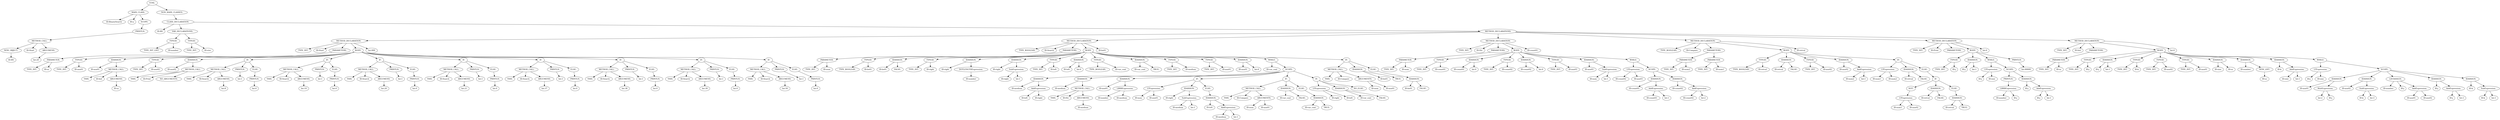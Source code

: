 digraph {
n0 [label="GOAL:"];
n1 [label="MAIN_CLASS:"];
n2 [label="ID:BinarySearch"];
n1 -> n2
n3 [label="ID:a"];
n1 -> n3
n4 [label="SCOPE:"];
n5 [label="PRINTLN:"];
n6 [label="METHOD_CALL:"];
n7 [label="NEW_OBJECT:"];
n8 [label="ID:BS"];
n7 -> n8
n6 -> n7
n9 [label="ID:Start"];
n6 -> n9
n10 [label="ARGUMENS:"];
n11 [label="Int:20"];
n10 -> n11
n6 -> n10
n5 -> n6
n4 -> n5
n1 -> n4
n0 -> n1
n12 [label="NON_MAIN_CLASSES:"];
n13 [label="CLASS_DECLARATION:"];
n14 [label="ID:BS"];
n13 -> n14
n15 [label="VAR_DECLARATIONS:"];
n16 [label="TYPEID:"];
n17 [label="TYPE_INT_LIST:"];
n16 -> n17
n18 [label="ID:number"];
n16 -> n18
n15 -> n16
n19 [label="TYPEID:"];
n20 [label="TYPE_INT:"];
n19 -> n20
n21 [label="ID:size"];
n19 -> n21
n15 -> n19
n13 -> n15
n22 [label="METHOD_DECLARATIONS:"];
n23 [label="METHOD_DECLARATION:"];
n24 [label="TYPE_INT:"];
n23 -> n24
n25 [label="ID:Start"];
n23 -> n25
n26 [label="PARAMETERS:"];
n27 [label="PARAMETER:"];
n28 [label="TYPE_INT:"];
n27 -> n28
n29 [label="ID:sz"];
n27 -> n29
n26 -> n27
n23 -> n26
n30 [label="BODY:"];
n31 [label="TYPEID:"];
n32 [label="TYPE_INT:"];
n31 -> n32
n33 [label="ID:aux01"];
n31 -> n33
n30 -> n31
n34 [label="IDASSIGN:"];
n35 [label="ID:aux01"];
n34 -> n35
n36 [label="METHOD_CALL:"];
n37 [label="THIS:"];
n36 -> n37
n38 [label="ID:Init"];
n36 -> n38
n39 [label="ARGUMENS:"];
n40 [label="ID:sz"];
n39 -> n40
n36 -> n39
n34 -> n36
n30 -> n34
n41 [label="TYPEID:"];
n42 [label="TYPE_INT:"];
n41 -> n42
n43 [label="ID:aux02"];
n41 -> n43
n30 -> n41
n44 [label="IDASSIGN:"];
n45 [label="ID:aux02"];
n44 -> n45
n46 [label="METHOD_CALL:"];
n47 [label="THIS:"];
n46 -> n47
n48 [label="ID:Print"];
n46 -> n48
n49 [label="NO_ARGUMENTS:"];
n46 -> n49
n44 -> n46
n30 -> n44
n50 [label="IF:"];
n51 [label="METHOD_CALL:"];
n52 [label="THIS:"];
n51 -> n52
n53 [label="ID:Search"];
n51 -> n53
n54 [label="ARGUMENS:"];
n55 [label="Int:8"];
n54 -> n55
n51 -> n54
n50 -> n51
n56 [label="PRINTLN:"];
n57 [label="Int:1"];
n56 -> n57
n50 -> n56
n58 [label="ELSE:"];
n59 [label="PRINTLN:"];
n60 [label="Int:0"];
n59 -> n60
n58 -> n59
n50 -> n58
n30 -> n50
n61 [label="IF:"];
n62 [label="METHOD_CALL:"];
n63 [label="THIS:"];
n62 -> n63
n64 [label="ID:Search"];
n62 -> n64
n65 [label="ARGUMENS:"];
n66 [label="Int:19"];
n65 -> n66
n62 -> n65
n61 -> n62
n67 [label="PRINTLN:"];
n68 [label="Int:1"];
n67 -> n68
n61 -> n67
n69 [label="ELSE:"];
n70 [label="PRINTLN:"];
n71 [label="Int:0"];
n70 -> n71
n69 -> n70
n61 -> n69
n30 -> n61
n72 [label="IF:"];
n73 [label="METHOD_CALL:"];
n74 [label="THIS:"];
n73 -> n74
n75 [label="ID:Search"];
n73 -> n75
n76 [label="ARGUMENS:"];
n77 [label="Int:20"];
n76 -> n77
n73 -> n76
n72 -> n73
n78 [label="PRINTLN:"];
n79 [label="Int:1"];
n78 -> n79
n72 -> n78
n80 [label="ELSE:"];
n81 [label="PRINTLN:"];
n82 [label="Int:0"];
n81 -> n82
n80 -> n81
n72 -> n80
n30 -> n72
n83 [label="IF:"];
n84 [label="METHOD_CALL:"];
n85 [label="THIS:"];
n84 -> n85
n86 [label="ID:Search"];
n84 -> n86
n87 [label="ARGUMENS:"];
n88 [label="Int:21"];
n87 -> n88
n84 -> n87
n83 -> n84
n89 [label="PRINTLN:"];
n90 [label="Int:1"];
n89 -> n90
n83 -> n89
n91 [label="ELSE:"];
n92 [label="PRINTLN:"];
n93 [label="Int:0"];
n92 -> n93
n91 -> n92
n83 -> n91
n30 -> n83
n94 [label="IF:"];
n95 [label="METHOD_CALL:"];
n96 [label="THIS:"];
n95 -> n96
n97 [label="ID:Search"];
n95 -> n97
n98 [label="ARGUMENS:"];
n99 [label="Int:37"];
n98 -> n99
n95 -> n98
n94 -> n95
n100 [label="PRINTLN:"];
n101 [label="Int:1"];
n100 -> n101
n94 -> n100
n102 [label="ELSE:"];
n103 [label="PRINTLN:"];
n104 [label="Int:0"];
n103 -> n104
n102 -> n103
n94 -> n102
n30 -> n94
n105 [label="IF:"];
n106 [label="METHOD_CALL:"];
n107 [label="THIS:"];
n106 -> n107
n108 [label="ID:Search"];
n106 -> n108
n109 [label="ARGUMENS:"];
n110 [label="Int:38"];
n109 -> n110
n106 -> n109
n105 -> n106
n111 [label="PRINTLN:"];
n112 [label="Int:1"];
n111 -> n112
n105 -> n111
n113 [label="ELSE:"];
n114 [label="PRINTLN:"];
n115 [label="Int:0"];
n114 -> n115
n113 -> n114
n105 -> n113
n30 -> n105
n116 [label="IF:"];
n117 [label="METHOD_CALL:"];
n118 [label="THIS:"];
n117 -> n118
n119 [label="ID:Search"];
n117 -> n119
n120 [label="ARGUMENS:"];
n121 [label="Int:39"];
n120 -> n121
n117 -> n120
n116 -> n117
n122 [label="PRINTLN:"];
n123 [label="Int:1"];
n122 -> n123
n116 -> n122
n124 [label="ELSE:"];
n125 [label="PRINTLN:"];
n126 [label="Int:0"];
n125 -> n126
n124 -> n125
n116 -> n124
n30 -> n116
n127 [label="IF:"];
n128 [label="METHOD_CALL:"];
n129 [label="THIS:"];
n128 -> n129
n130 [label="ID:Search"];
n128 -> n130
n131 [label="ARGUMENS:"];
n132 [label="Int:50"];
n131 -> n132
n128 -> n131
n127 -> n128
n133 [label="PRINTLN:"];
n134 [label="Int:1"];
n133 -> n134
n127 -> n133
n135 [label="ELSE:"];
n136 [label="PRINTLN:"];
n137 [label="Int:0"];
n136 -> n137
n135 -> n136
n127 -> n135
n30 -> n127
n23 -> n30
n138 [label="Int:999"];
n23 -> n138
n22 -> n23
n139 [label="METHOD_DECLARATION:"];
n140 [label="TYPE_BOOLEAN:"];
n139 -> n140
n141 [label="ID:Search"];
n139 -> n141
n142 [label="PARAMETERS:"];
n143 [label="PARAMETER:"];
n144 [label="TYPE_INT:"];
n143 -> n144
n145 [label="ID:num"];
n143 -> n145
n142 -> n143
n139 -> n142
n146 [label="BODY:"];
n147 [label="TYPEID:"];
n148 [label="TYPE_BOOLEAN:"];
n147 -> n148
n149 [label="ID:bs01"];
n147 -> n149
n146 -> n147
n150 [label="IDASSIGN:"];
n151 [label="ID:bs01"];
n150 -> n151
n152 [label="FALSE:"];
n150 -> n152
n146 -> n150
n153 [label="TYPEID:"];
n154 [label="TYPE_INT:"];
n153 -> n154
n155 [label="ID:right"];
n153 -> n155
n146 -> n153
n156 [label="IDASSIGN:"];
n157 [label="ID:right"];
n156 -> n157
n158 [label="DOTLENGTHExpression:"];
n159 [label="ID:number"];
n158 -> n159
n156 -> n158
n146 -> n156
n160 [label="IDASSIGN:"];
n161 [label="ID:right"];
n160 -> n161
n162 [label="SubExpression:"];
n163 [label="ID:right"];
n162 -> n163
n164 [label="Int:1"];
n162 -> n164
n160 -> n162
n146 -> n160
n165 [label="TYPEID:"];
n166 [label="TYPE_INT:"];
n165 -> n166
n167 [label="ID:left"];
n165 -> n167
n146 -> n165
n168 [label="IDASSIGN:"];
n169 [label="ID:left"];
n168 -> n169
n170 [label="Int:0"];
n168 -> n170
n146 -> n168
n171 [label="TYPEID:"];
n172 [label="TYPE_BOOLEAN:"];
n171 -> n172
n173 [label="ID:var_cont"];
n171 -> n173
n146 -> n171
n174 [label="IDASSIGN:"];
n175 [label="ID:var_cont"];
n174 -> n175
n176 [label="TRUE:"];
n174 -> n176
n146 -> n174
n177 [label="TYPEID:"];
n178 [label="TYPE_INT:"];
n177 -> n178
n179 [label="ID:medium"];
n177 -> n179
n146 -> n177
n180 [label="TYPEID:"];
n181 [label="TYPE_INT:"];
n180 -> n181
n182 [label="ID:aux01"];
n180 -> n182
n146 -> n180
n183 [label="IDASSIGN:"];
n184 [label="ID:aux01"];
n183 -> n184
n185 [label="Int:0"];
n183 -> n185
n146 -> n183
n186 [label="WHILE:"];
n187 [label="ID:var_cont"];
n186 -> n187
n188 [label="SCOPE:"];
n189 [label="IDASSIGN:"];
n190 [label="ID:medium"];
n189 -> n190
n191 [label="AddExpression:"];
n192 [label="ID:left"];
n191 -> n192
n193 [label="ID:right"];
n191 -> n193
n189 -> n191
n188 -> n189
n194 [label="IDASSIGN:"];
n195 [label="ID:medium"];
n194 -> n195
n196 [label="METHOD_CALL:"];
n197 [label="THIS:"];
n196 -> n197
n198 [label="ID:Div"];
n196 -> n198
n199 [label="ARGUMENS:"];
n200 [label="ID:medium"];
n199 -> n200
n196 -> n199
n194 -> n196
n188 -> n194
n201 [label="IDASSIGN:"];
n202 [label="ID:aux01"];
n201 -> n202
n203 [label="LBRBExpression:"];
n204 [label="ID:number"];
n203 -> n204
n205 [label="ID:medium"];
n203 -> n205
n201 -> n203
n188 -> n201
n206 [label="IF:"];
n207 [label="LTExpression:"];
n208 [label="ID:num"];
n207 -> n208
n209 [label="ID:aux01"];
n207 -> n209
n206 -> n207
n210 [label="IDASSIGN:"];
n211 [label="ID:right"];
n210 -> n211
n212 [label="SubExpression:"];
n213 [label="ID:medium"];
n212 -> n213
n214 [label="Int:1"];
n212 -> n214
n210 -> n212
n206 -> n210
n215 [label="ELSE:"];
n216 [label="IDASSIGN:"];
n217 [label="ID:left"];
n216 -> n217
n218 [label="AddExpression:"];
n219 [label="ID:medium"];
n218 -> n219
n220 [label="Int:1"];
n218 -> n220
n216 -> n218
n215 -> n216
n206 -> n215
n188 -> n206
n221 [label="IF:"];
n222 [label="METHOD_CALL:"];
n223 [label="THIS:"];
n222 -> n223
n224 [label="ID:Compare"];
n222 -> n224
n225 [label="ARGUMENTS:"];
n226 [label="ID:num"];
n225 -> n226
n227 [label="ID:aux01"];
n225 -> n227
n222 -> n225
n221 -> n222
n228 [label="IDASSIGN:"];
n229 [label="ID:var_cont"];
n228 -> n229
n230 [label="FALSE:"];
n228 -> n230
n221 -> n228
n231 [label="ELSE:"];
n232 [label="IDASSIGN:"];
n233 [label="ID:var_cont"];
n232 -> n233
n234 [label="TRUE:"];
n232 -> n234
n231 -> n232
n221 -> n231
n188 -> n221
n235 [label="IF:"];
n236 [label="LTExpression:"];
n237 [label="ID:right"];
n236 -> n237
n238 [label="ID:left"];
n236 -> n238
n235 -> n236
n239 [label="IDASSIGN:"];
n240 [label="ID:var_cont"];
n239 -> n240
n241 [label="FALSE:"];
n239 -> n241
n235 -> n239
n242 [label="NO_ELSE:"];
n235 -> n242
n188 -> n235
n186 -> n188
n146 -> n186
n243 [label="IF:"];
n244 [label="METHOD_CALL:"];
n245 [label="THIS:"];
n244 -> n245
n246 [label="ID:Compare"];
n244 -> n246
n247 [label="ARGUMENTS:"];
n248 [label="ID:num"];
n247 -> n248
n249 [label="ID:aux01"];
n247 -> n249
n244 -> n247
n243 -> n244
n250 [label="IDASSIGN:"];
n251 [label="ID:bs01"];
n250 -> n251
n252 [label="TRUE:"];
n250 -> n252
n243 -> n250
n253 [label="ELSE:"];
n254 [label="IDASSIGN:"];
n255 [label="ID:bs01"];
n254 -> n255
n256 [label="FALSE:"];
n254 -> n256
n253 -> n254
n243 -> n253
n146 -> n243
n139 -> n146
n257 [label="ID:bs01"];
n139 -> n257
n22 -> n139
n258 [label="METHOD_DECLARATION:"];
n259 [label="TYPE_INT:"];
n258 -> n259
n260 [label="ID:Div"];
n258 -> n260
n261 [label="PARAMETERS:"];
n262 [label="PARAMETER:"];
n263 [label="TYPE_INT:"];
n262 -> n263
n264 [label="ID:num"];
n262 -> n264
n261 -> n262
n258 -> n261
n265 [label="BODY:"];
n266 [label="TYPEID:"];
n267 [label="TYPE_INT:"];
n266 -> n267
n268 [label="ID:count01"];
n266 -> n268
n265 -> n266
n269 [label="IDASSIGN:"];
n270 [label="ID:count01"];
n269 -> n270
n271 [label="Int:0"];
n269 -> n271
n265 -> n269
n272 [label="TYPEID:"];
n273 [label="TYPE_INT:"];
n272 -> n273
n274 [label="ID:count02"];
n272 -> n274
n265 -> n272
n275 [label="IDASSIGN:"];
n276 [label="ID:count02"];
n275 -> n276
n277 [label="Int:0"];
n275 -> n277
n265 -> n275
n278 [label="TYPEID:"];
n279 [label="TYPE_INT:"];
n278 -> n279
n280 [label="ID:aux03"];
n278 -> n280
n265 -> n278
n281 [label="IDASSIGN:"];
n282 [label="ID:aux03"];
n281 -> n282
n283 [label="SubExpression:"];
n284 [label="ID:num"];
n283 -> n284
n285 [label="Int:1"];
n283 -> n285
n281 -> n283
n265 -> n281
n286 [label="WHILE:"];
n287 [label="LTExpression:"];
n288 [label="ID:count02"];
n287 -> n288
n289 [label="ID:aux03"];
n287 -> n289
n286 -> n287
n290 [label="SCOPE:"];
n291 [label="IDASSIGN:"];
n292 [label="ID:count01"];
n291 -> n292
n293 [label="AddExpression:"];
n294 [label="ID:count01"];
n293 -> n294
n295 [label="Int:1"];
n293 -> n295
n291 -> n293
n290 -> n291
n296 [label="IDASSIGN:"];
n297 [label="ID:count02"];
n296 -> n297
n298 [label="AddExpression:"];
n299 [label="ID:count02"];
n298 -> n299
n300 [label="Int:2"];
n298 -> n300
n296 -> n298
n290 -> n296
n286 -> n290
n265 -> n286
n258 -> n265
n301 [label="ID:count01"];
n258 -> n301
n22 -> n258
n302 [label="METHOD_DECLARATION:"];
n303 [label="TYPE_BOOLEAN:"];
n302 -> n303
n304 [label="ID:Compare"];
n302 -> n304
n305 [label="PARAMETERS:"];
n306 [label="PARAMETER:"];
n307 [label="TYPE_INT:"];
n306 -> n307
n308 [label="ID:num2"];
n306 -> n308
n305 -> n306
n309 [label="PARAMETER:"];
n310 [label="TYPE_INT:"];
n309 -> n310
n311 [label="ID:num1"];
n309 -> n311
n305 -> n309
n302 -> n305
n312 [label="BODY:"];
n313 [label="TYPEID:"];
n314 [label="TYPE_BOOLEAN:"];
n313 -> n314
n315 [label="ID:retval"];
n313 -> n315
n312 -> n313
n316 [label="IDASSIGN:"];
n317 [label="ID:retval"];
n316 -> n317
n318 [label="FALSE:"];
n316 -> n318
n312 -> n316
n319 [label="TYPEID:"];
n320 [label="TYPE_INT:"];
n319 -> n320
n321 [label="ID:aux02"];
n319 -> n321
n312 -> n319
n322 [label="IDASSIGN:"];
n323 [label="ID:aux02"];
n322 -> n323
n324 [label="AddExpression:"];
n325 [label="ID:num2"];
n324 -> n325
n326 [label="Int:1"];
n324 -> n326
n322 -> n324
n312 -> n322
n327 [label="IF:"];
n328 [label="LTExpression:"];
n329 [label="ID:num1"];
n328 -> n329
n330 [label="ID:num2"];
n328 -> n330
n327 -> n328
n331 [label="IDASSIGN:"];
n332 [label="ID:retval"];
n331 -> n332
n333 [label="FALSE:"];
n331 -> n333
n327 -> n331
n334 [label="ELSE:"];
n335 [label="IF:"];
n336 [label="NOT:"];
n337 [label="LTExpression:"];
n338 [label="ID:num1"];
n337 -> n338
n339 [label="ID:aux02"];
n337 -> n339
n336 -> n337
n335 -> n336
n340 [label="IDASSIGN:"];
n341 [label="ID:retval"];
n340 -> n341
n342 [label="FALSE:"];
n340 -> n342
n335 -> n340
n343 [label="ELSE:"];
n344 [label="IDASSIGN:"];
n345 [label="ID:retval"];
n344 -> n345
n346 [label="TRUE:"];
n344 -> n346
n343 -> n344
n335 -> n343
n334 -> n335
n327 -> n334
n312 -> n327
n302 -> n312
n347 [label="ID:retval"];
n302 -> n347
n22 -> n302
n348 [label="METHOD_DECLARATION:"];
n349 [label="TYPE_INT:"];
n348 -> n349
n350 [label="ID:Print"];
n348 -> n350
n351 [label="PARAMETERS:"];
n348 -> n351
n352 [label="BODY:"];
n353 [label="TYPEID:"];
n354 [label="TYPE_INT:"];
n353 -> n354
n355 [label="ID:j"];
n353 -> n355
n352 -> n353
n356 [label="IDASSIGN:"];
n357 [label="ID:j"];
n356 -> n357
n358 [label="Int:1"];
n356 -> n358
n352 -> n356
n359 [label="WHILE:"];
n360 [label="LTExpression:"];
n361 [label="ID:j"];
n360 -> n361
n362 [label="ID:size"];
n360 -> n362
n359 -> n360
n363 [label="SCOPE:"];
n364 [label="PRINTLN:"];
n365 [label="LBRBExpression:"];
n366 [label="ID:number"];
n365 -> n366
n367 [label="ID:j"];
n365 -> n367
n364 -> n365
n363 -> n364
n368 [label="IDASSIGN:"];
n369 [label="ID:j"];
n368 -> n369
n370 [label="AddExpression:"];
n371 [label="ID:j"];
n370 -> n371
n372 [label="Int:1"];
n370 -> n372
n368 -> n370
n363 -> n368
n359 -> n363
n352 -> n359
n373 [label="PRINTLN:"];
n374 [label="Int:99999"];
n373 -> n374
n352 -> n373
n348 -> n352
n375 [label="Int:0"];
n348 -> n375
n22 -> n348
n376 [label="METHOD_DECLARATION:"];
n377 [label="TYPE_INT:"];
n376 -> n377
n378 [label="ID:Init"];
n376 -> n378
n379 [label="PARAMETERS:"];
n380 [label="PARAMETER:"];
n381 [label="TYPE_INT:"];
n380 -> n381
n382 [label="ID:sz"];
n380 -> n382
n379 -> n380
n376 -> n379
n383 [label="BODY:"];
n384 [label="TYPEID:"];
n385 [label="TYPE_INT:"];
n384 -> n385
n386 [label="ID:j"];
n384 -> n386
n383 -> n384
n387 [label="IDASSIGN:"];
n388 [label="ID:j"];
n387 -> n388
n389 [label="Int:1"];
n387 -> n389
n383 -> n387
n390 [label="TYPEID:"];
n391 [label="TYPE_INT:"];
n390 -> n391
n392 [label="ID:k"];
n390 -> n392
n383 -> n390
n393 [label="TYPEID:"];
n394 [label="TYPE_INT:"];
n393 -> n394
n395 [label="ID:aux02"];
n393 -> n395
n383 -> n393
n396 [label="TYPEID:"];
n397 [label="TYPE_INT:"];
n396 -> n397
n398 [label="ID:aux01"];
n396 -> n398
n383 -> n396
n399 [label="IDASSIGN:"];
n400 [label="ID:size"];
n399 -> n400
n401 [label="ID:sz"];
n399 -> n401
n383 -> n399
n402 [label="IDASSIGN:"];
n403 [label="ID:number"];
n402 -> n403
n404 [label="NEW_LIST:"];
n405 [label="ID:sz"];
n404 -> n405
n402 -> n404
n383 -> n402
n406 [label="IDASSIGN:"];
n407 [label="ID:k"];
n406 -> n407
n408 [label="AddExpression:"];
n409 [label="ID:size"];
n408 -> n409
n410 [label="Int:1"];
n408 -> n410
n406 -> n408
n383 -> n406
n411 [label="WHILE:"];
n412 [label="LTExpression:"];
n413 [label="ID:j"];
n412 -> n413
n414 [label="ID:size"];
n412 -> n414
n411 -> n412
n415 [label="SCOPE:"];
n416 [label="IDASSIGN:"];
n417 [label="ID:aux01"];
n416 -> n417
n418 [label="MultExpression:"];
n419 [label="Int:2"];
n418 -> n419
n420 [label="ID:j"];
n418 -> n420
n416 -> n418
n415 -> n416
n421 [label="IDASSIGN:"];
n422 [label="ID:aux02"];
n421 -> n422
n423 [label="SubExpression:"];
n424 [label="ID:k"];
n423 -> n424
n425 [label="Int:3"];
n423 -> n425
n421 -> n423
n415 -> n421
n426 [label="LISTASSIGN:"];
n427 [label="ID:number"];
n426 -> n427
n428 [label="ID:j"];
n426 -> n428
n429 [label="AddExpression:"];
n430 [label="ID:aux01"];
n429 -> n430
n431 [label="ID:aux02"];
n429 -> n431
n426 -> n429
n415 -> n426
n432 [label="IDASSIGN:"];
n433 [label="ID:j"];
n432 -> n433
n434 [label="AddExpression:"];
n435 [label="ID:j"];
n434 -> n435
n436 [label="Int:1"];
n434 -> n436
n432 -> n434
n415 -> n432
n437 [label="IDASSIGN:"];
n438 [label="ID:k"];
n437 -> n438
n439 [label="SubExpression:"];
n440 [label="ID:k"];
n439 -> n440
n441 [label="Int:1"];
n439 -> n441
n437 -> n439
n415 -> n437
n411 -> n415
n383 -> n411
n376 -> n383
n442 [label="Int:0"];
n376 -> n442
n22 -> n376
n13 -> n22
n12 -> n13
n0 -> n12
}
